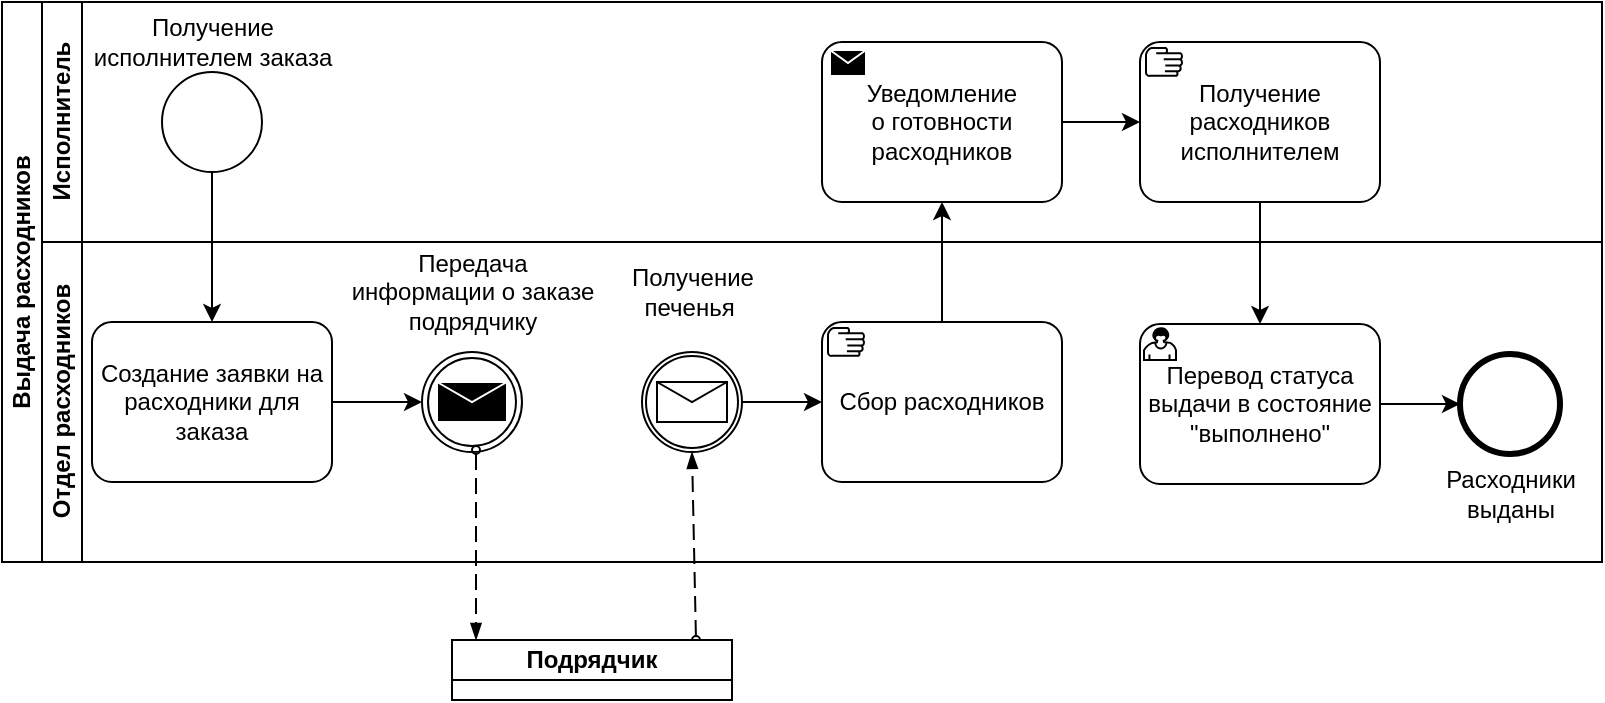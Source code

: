 <mxfile>
    <diagram id="VRIWvG7t2p2S4sPS8mSp" name="Page-1">
        <mxGraphModel dx="1930" dy="-1169" grid="1" gridSize="10" guides="1" tooltips="1" connect="1" arrows="1" fold="1" page="1" pageScale="1" pageWidth="1169" pageHeight="827" math="0" shadow="0">
            <root>
                <mxCell id="0"/>
                <mxCell id="1" parent="0"/>
                <mxCell id="151" value="Выдача расходников" style="swimlane;html=1;childLayout=stackLayout;resizeParent=1;resizeParentMax=0;horizontal=0;startSize=20;horizontalStack=0;whiteSpace=wrap;strokeColor=default;" parent="1" vertex="1">
                    <mxGeometry x="80" y="2560" width="800" height="280" as="geometry"/>
                </mxCell>
                <mxCell id="152" value="Исполнитель" style="swimlane;html=1;startSize=20;horizontal=0;strokeColor=default;" parent="151" vertex="1">
                    <mxGeometry x="20" width="780" height="120" as="geometry"/>
                </mxCell>
                <mxCell id="164" value="" style="points=[[0.145,0.145,0],[0.5,0,0],[0.855,0.145,0],[1,0.5,0],[0.855,0.855,0],[0.5,1,0],[0.145,0.855,0],[0,0.5,0]];shape=mxgraph.bpmn.event;html=1;verticalLabelPosition=bottom;labelBackgroundColor=#ffffff;verticalAlign=top;align=center;perimeter=ellipsePerimeter;outlineConnect=0;aspect=fixed;outline=standard;symbol=general;strokeColor=default;" parent="152" vertex="1">
                    <mxGeometry x="60" y="35" width="50" height="50" as="geometry"/>
                </mxCell>
                <mxCell id="165" value="Получение&lt;br&gt;исполнителем заказа" style="text;html=1;align=center;verticalAlign=middle;resizable=0;points=[];autosize=1;strokeColor=none;fillColor=none;" parent="152" vertex="1">
                    <mxGeometry x="10" width="150" height="40" as="geometry"/>
                </mxCell>
                <mxCell id="172" value="Получение расходников исполнителем" style="points=[[0.25,0,0],[0.5,0,0],[0.75,0,0],[1,0.25,0],[1,0.5,0],[1,0.75,0],[0.75,1,0],[0.5,1,0],[0.25,1,0],[0,0.75,0],[0,0.5,0],[0,0.25,0]];shape=mxgraph.bpmn.task;whiteSpace=wrap;rectStyle=rounded;size=10;html=1;taskMarker=manual;strokeColor=default;" parent="152" vertex="1">
                    <mxGeometry x="549" y="20" width="120" height="80" as="geometry"/>
                </mxCell>
                <mxCell id="IVOCab5pVsxxlHQSK73W-303" value="" style="edgeStyle=orthogonalEdgeStyle;rounded=0;orthogonalLoop=1;jettySize=auto;html=1;" parent="152" source="IVOCab5pVsxxlHQSK73W-301" target="172" edge="1">
                    <mxGeometry relative="1" as="geometry"/>
                </mxCell>
                <mxCell id="IVOCab5pVsxxlHQSK73W-301" value="Уведомление&lt;div&gt;о готовности расходников&lt;/div&gt;" style="points=[[0.25,0,0],[0.5,0,0],[0.75,0,0],[1,0.25,0],[1,0.5,0],[1,0.75,0],[0.75,1,0],[0.5,1,0],[0.25,1,0],[0,0.75,0],[0,0.5,0],[0,0.25,0]];shape=mxgraph.bpmn.task;whiteSpace=wrap;rectStyle=rounded;size=10;html=1;container=1;expand=0;collapsible=0;taskMarker=send;" parent="152" vertex="1">
                    <mxGeometry x="390" y="20" width="120" height="80" as="geometry"/>
                </mxCell>
                <mxCell id="171" style="edgeStyle=orthogonalEdgeStyle;rounded=0;jumpStyle=gap;html=1;entryX=0.5;entryY=0;entryDx=0;entryDy=0;entryPerimeter=0;" parent="151" source="164" target="166" edge="1">
                    <mxGeometry relative="1" as="geometry"/>
                </mxCell>
                <mxCell id="175" style="edgeStyle=orthogonalEdgeStyle;rounded=0;jumpStyle=gap;html=1;entryX=0.5;entryY=0;entryDx=0;entryDy=0;entryPerimeter=0;" parent="151" source="172" target="174" edge="1">
                    <mxGeometry relative="1" as="geometry"/>
                </mxCell>
                <mxCell id="153" value="Отдел расходников" style="swimlane;html=1;startSize=20;horizontal=0;strokeColor=default;" parent="151" vertex="1">
                    <mxGeometry x="20" y="120" width="780" height="160" as="geometry">
                        <mxRectangle x="20" y="120" width="1010" height="30" as="alternateBounds"/>
                    </mxGeometry>
                </mxCell>
                <mxCell id="183" value="" style="edgeStyle=orthogonalEdgeStyle;rounded=0;jumpStyle=gap;html=1;" parent="153" source="166" edge="1">
                    <mxGeometry relative="1" as="geometry">
                        <mxPoint x="190" y="80" as="targetPoint"/>
                    </mxGeometry>
                </mxCell>
                <mxCell id="166" value="Создание заявки на расходники для заказа" style="points=[[0.25,0,0],[0.5,0,0],[0.75,0,0],[1,0.25,0],[1,0.5,0],[1,0.75,0],[0.75,1,0],[0.5,1,0],[0.25,1,0],[0,0.75,0],[0,0.5,0],[0,0.25,0]];shape=mxgraph.bpmn.task;whiteSpace=wrap;rectStyle=rounded;size=10;html=1;taskMarker=abstract;strokeColor=default;" parent="153" vertex="1">
                    <mxGeometry x="25" y="40" width="120" height="80" as="geometry"/>
                </mxCell>
                <mxCell id="169" value="Сбор расходников" style="points=[[0.25,0,0],[0.5,0,0],[0.75,0,0],[1,0.25,0],[1,0.5,0],[1,0.75,0],[0.75,1,0],[0.5,1,0],[0.25,1,0],[0,0.75,0],[0,0.5,0],[0,0.25,0]];shape=mxgraph.bpmn.task;whiteSpace=wrap;rectStyle=rounded;size=10;html=1;taskMarker=manual;strokeColor=default;" parent="153" vertex="1">
                    <mxGeometry x="390" y="40" width="120" height="80" as="geometry"/>
                </mxCell>
                <mxCell id="178" value="" style="edgeStyle=orthogonalEdgeStyle;rounded=0;jumpStyle=gap;html=1;" parent="153" source="174" target="177" edge="1">
                    <mxGeometry relative="1" as="geometry"/>
                </mxCell>
                <mxCell id="174" value="Перевод статуса выдачи в состояние &quot;выполнено&quot;" style="points=[[0.25,0,0],[0.5,0,0],[0.75,0,0],[1,0.25,0],[1,0.5,0],[1,0.75,0],[0.75,1,0],[0.5,1,0],[0.25,1,0],[0,0.75,0],[0,0.5,0],[0,0.25,0]];shape=mxgraph.bpmn.task;whiteSpace=wrap;rectStyle=rounded;size=10;html=1;taskMarker=user;strokeColor=default;" parent="153" vertex="1">
                    <mxGeometry x="549" y="41" width="120" height="80" as="geometry"/>
                </mxCell>
                <mxCell id="177" value="" style="points=[[0.145,0.145,0],[0.5,0,0],[0.855,0.145,0],[1,0.5,0],[0.855,0.855,0],[0.5,1,0],[0.145,0.855,0],[0,0.5,0]];shape=mxgraph.bpmn.event;html=1;verticalLabelPosition=bottom;labelBackgroundColor=#ffffff;verticalAlign=top;align=center;perimeter=ellipsePerimeter;outlineConnect=0;aspect=fixed;outline=end;symbol=terminate2;strokeColor=default;" parent="153" vertex="1">
                    <mxGeometry x="709" y="56" width="50" height="50" as="geometry"/>
                </mxCell>
                <mxCell id="179" value="Расходники&lt;br&gt;выданы" style="text;html=1;align=center;verticalAlign=middle;resizable=0;points=[];autosize=1;strokeColor=none;fillColor=none;" parent="153" vertex="1">
                    <mxGeometry x="689" y="106" width="90" height="40" as="geometry"/>
                </mxCell>
                <mxCell id="184" value="Передача&lt;br&gt;информации о заказе&lt;br&gt;подрядчику" style="text;html=1;align=center;verticalAlign=middle;resizable=0;points=[];autosize=1;strokeColor=none;fillColor=none;" parent="153" vertex="1">
                    <mxGeometry x="140" y="-5" width="150" height="60" as="geometry"/>
                </mxCell>
                <mxCell id="186" value="" style="points=[[0.145,0.145,0],[0.5,0,0],[0.855,0.145,0],[1,0.5,0],[0.855,0.855,0],[0.5,1,0],[0.145,0.855,0],[0,0.5,0]];shape=mxgraph.bpmn.event;html=1;verticalLabelPosition=bottom;labelBackgroundColor=#ffffff;verticalAlign=top;align=center;perimeter=ellipsePerimeter;outlineConnect=0;aspect=fixed;outline=throwing;symbol=message;strokeColor=default;" parent="153" vertex="1">
                    <mxGeometry x="190" y="55" width="50" height="50" as="geometry"/>
                </mxCell>
                <mxCell id="190" value="" style="edgeStyle=orthogonalEdgeStyle;rounded=0;jumpStyle=gap;html=1;" parent="153" source="187" target="169" edge="1">
                    <mxGeometry relative="1" as="geometry"/>
                </mxCell>
                <mxCell id="187" value="" style="points=[[0.145,0.145,0],[0.5,0,0],[0.855,0.145,0],[1,0.5,0],[0.855,0.855,0],[0.5,1,0],[0.145,0.855,0],[0,0.5,0]];shape=mxgraph.bpmn.event;html=1;verticalLabelPosition=bottom;labelBackgroundColor=#ffffff;verticalAlign=top;align=center;perimeter=ellipsePerimeter;outlineConnect=0;aspect=fixed;outline=catching;symbol=message;strokeColor=default;" parent="153" vertex="1">
                    <mxGeometry x="300" y="55" width="50" height="50" as="geometry"/>
                </mxCell>
                <mxCell id="189" value="Получение&lt;br&gt;печенья&amp;nbsp;" style="text;html=1;align=center;verticalAlign=middle;resizable=0;points=[];autosize=1;strokeColor=none;fillColor=none;" parent="153" vertex="1">
                    <mxGeometry x="280" y="5" width="90" height="40" as="geometry"/>
                </mxCell>
                <mxCell id="IVOCab5pVsxxlHQSK73W-302" style="edgeStyle=orthogonalEdgeStyle;rounded=0;orthogonalLoop=1;jettySize=auto;html=1;entryX=0.5;entryY=1;entryDx=0;entryDy=0;entryPerimeter=0;" parent="151" source="169" target="IVOCab5pVsxxlHQSK73W-301" edge="1">
                    <mxGeometry relative="1" as="geometry"/>
                </mxCell>
                <mxCell id="185" value="" style="dashed=1;dashPattern=8 4;endArrow=blockThin;endFill=1;startArrow=oval;startFill=0;endSize=6;startSize=4;html=1;rounded=0;jumpStyle=gap;exitX=0.5;exitY=1;exitDx=0;exitDy=0;exitPerimeter=0;" parent="1" edge="1">
                    <mxGeometry width="160" relative="1" as="geometry">
                        <mxPoint x="317" y="2784" as="sourcePoint"/>
                        <mxPoint x="317" y="2879" as="targetPoint"/>
                    </mxGeometry>
                </mxCell>
                <mxCell id="188" value="" style="dashed=1;dashPattern=8 4;endArrow=blockThin;endFill=1;startArrow=oval;startFill=0;endSize=6;startSize=4;html=1;rounded=0;jumpStyle=gap;entryX=0.5;entryY=1;entryDx=0;entryDy=0;entryPerimeter=0;" parent="1" target="187" edge="1">
                    <mxGeometry width="160" relative="1" as="geometry">
                        <mxPoint x="427" y="2879" as="sourcePoint"/>
                        <mxPoint x="652" y="2846.5" as="targetPoint"/>
                    </mxGeometry>
                </mxCell>
                <mxCell id="215" value="Подрядчик" style="swimlane;html=1;childLayout=stackLayout;resizeParent=1;resizeParentMax=0;startSize=20;whiteSpace=wrap;strokeColor=default;" parent="1" vertex="1" collapsed="1">
                    <mxGeometry x="305" y="2879" width="140" height="30" as="geometry">
                        <mxRectangle x="260" y="1120" width="40" height="480" as="alternateBounds"/>
                    </mxGeometry>
                </mxCell>
            </root>
        </mxGraphModel>
    </diagram>
</mxfile>